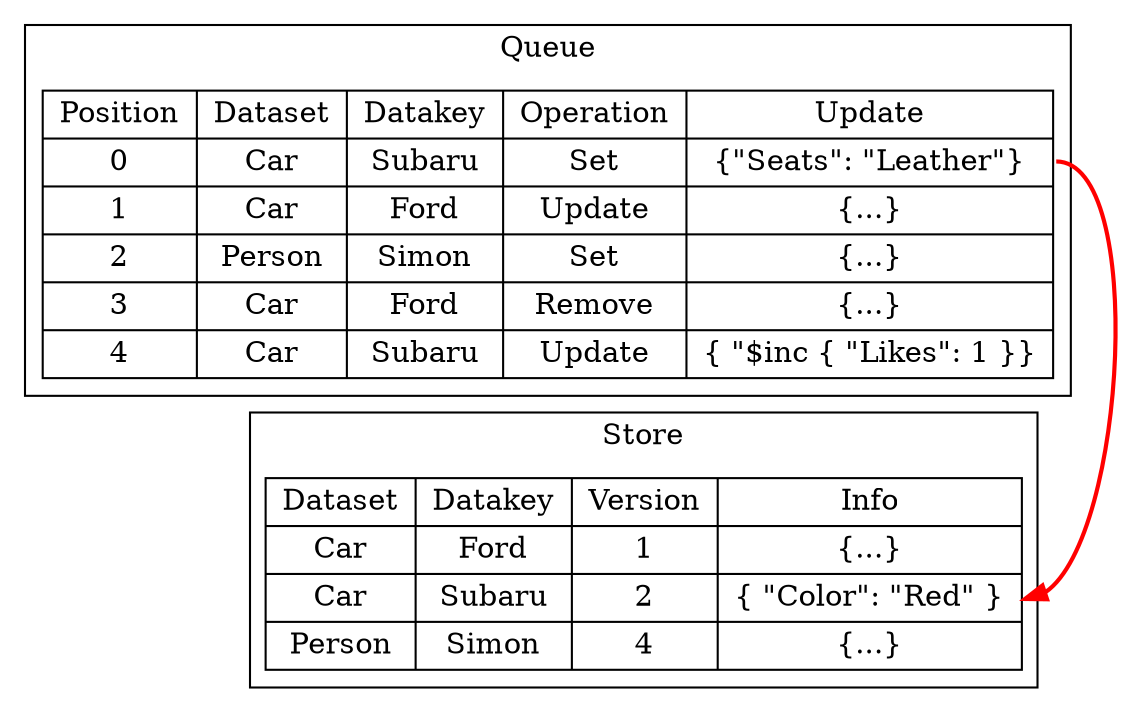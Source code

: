 digraph structs {
	node [shape=record];
	subgraph clusterqueue {
		label = "Queue";
		structqueue [shape=record,label="{ Position | 0 | 1 | 2 | 3 | 4 } | { Dataset | <f1> Car | Car | Person | Car | <f2> Car }|{ Datakey | Subaru | Ford | Simon | Ford | Subaru }|{ Operation | Set | Update | Set | Remove | Update }|{ Update | <f3> \{\"Seats\": \"Leather\"\} | \{...\} | \{...\} | \{...\} | <f4> \{ \"$inc \{ \"Likes\": 1 \}\} }"];
	}
	subgraph clusterstore {
		label = "Store";
		structstore [shape=record,label="{ Dataset | Car | Car | Person }|{ Datakey | Ford | Subaru | Simon }|{ Version | 1 |  2 | 4 }|{ Info | \{...\} | <f0> \{ \"Color\": \"Red\" \} | \{...\} }"];
	}
	structqueue:f3 -> structstore:f0 [color="red",style="bold"];
}
